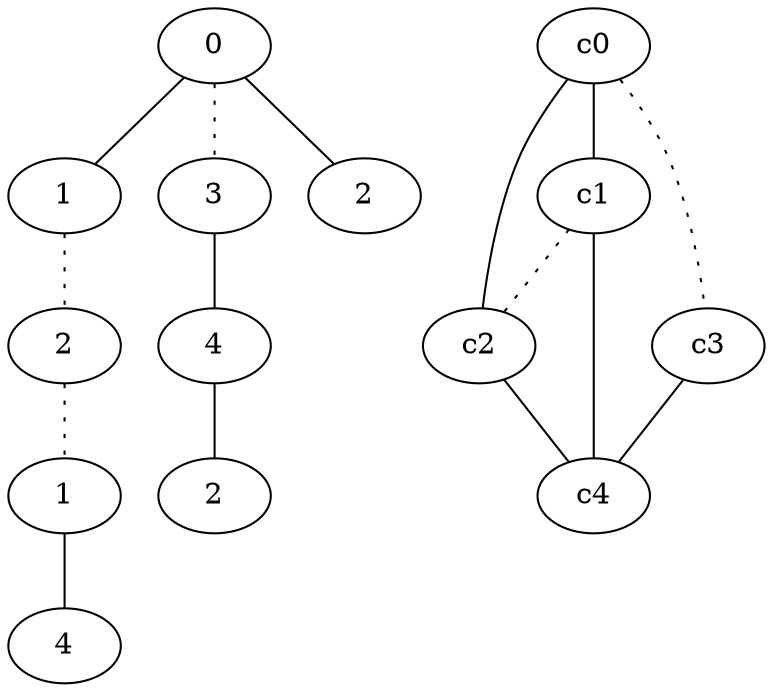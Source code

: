 graph {
a0[label=0];
a1[label=1];
a2[label=2];
a3[label=1];
a4[label=4];
a5[label=3];
a6[label=4];
a7[label=2];
a8[label=2];
a0 -- a1;
a0 -- a5 [style=dotted];
a0 -- a8;
a1 -- a2 [style=dotted];
a2 -- a3 [style=dotted];
a3 -- a4;
a5 -- a6;
a6 -- a7;
c0 -- c1;
c0 -- c2;
c0 -- c3 [style=dotted];
c1 -- c2 [style=dotted];
c1 -- c4;
c2 -- c4;
c3 -- c4;
}
